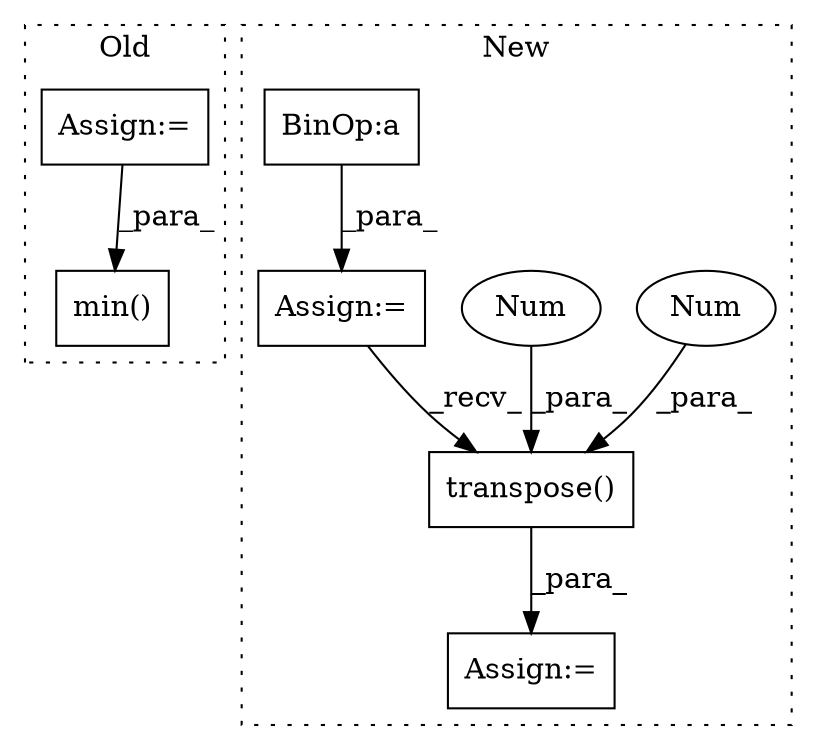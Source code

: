 digraph G {
subgraph cluster0 {
1 [label="min()" a="75" s="8680,8694" l="7,1" shape="box"];
7 [label="Assign:=" a="68" s="8565" l="3" shape="box"];
label = "Old";
style="dotted";
}
subgraph cluster1 {
2 [label="transpose()" a="75" s="8424,8449" l="18,1" shape="box"];
3 [label="Num" a="76" s="8448" l="1" shape="ellipse"];
4 [label="Num" a="76" s="8442" l="1" shape="ellipse"];
5 [label="BinOp:a" a="82" s="8173" l="3" shape="box"];
6 [label="Assign:=" a="68" s="8421" l="3" shape="box"];
8 [label="Assign:=" a="68" s="8133" l="3" shape="box"];
label = "New";
style="dotted";
}
2 -> 6 [label="_para_"];
3 -> 2 [label="_para_"];
4 -> 2 [label="_para_"];
5 -> 8 [label="_para_"];
7 -> 1 [label="_para_"];
8 -> 2 [label="_recv_"];
}